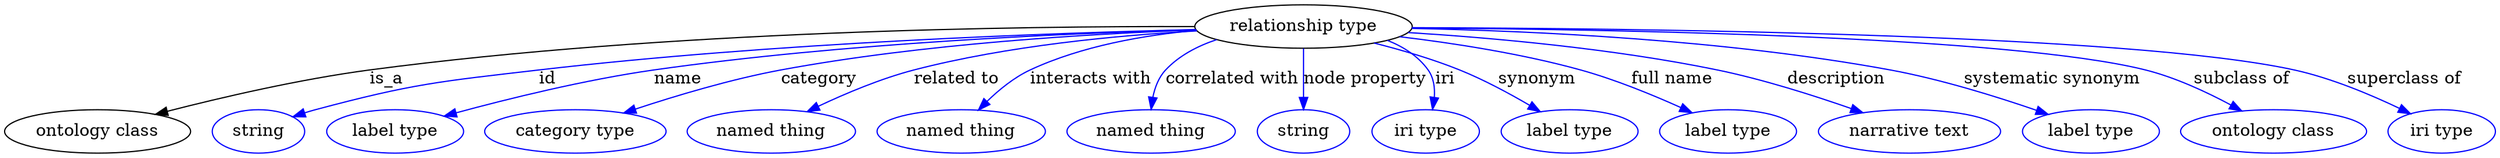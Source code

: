 digraph {
	graph [bb="0,0,1693.1,123"];
	node [label="\N"];
	"relationship type"	 [height=0.5,
		label="relationship type",
		pos="879.74,105",
		width=1.9318];
	"ontology class"	 [height=0.5,
		pos="61.745,18",
		width=1.7151];
	"relationship type" -> "ontology class"	 [label=is_a,
		lp="262.74,61.5",
		pos="e,102.73,31.619 810.64,102.83 670.59,98.129 357.61,86.057 251.74,69 203.77,61.27 150.43,46.378 112.51,34.673"];
	id	 [color=blue,
		height=0.5,
		label=string,
		pos="171.74,18",
		width=0.84854];
	"relationship type" -> id	 [color=blue,
		label=id,
		lp="376.24,61.5",
		pos="e,195.52,29.72 810.28,103.04 712.01,99.587 526.94,90.633 370.74,69 299.25,59.099 280.39,58.274 211.74,36 209.48,35.266 207.18,34.444 \
204.87,33.565",
		style=solid];
	name	 [color=blue,
		height=0.5,
		label="label type",
		pos="265.74,18",
		width=1.2638];
	"relationship type" -> name	 [color=blue,
		label=name,
		lp="471.24,61.5",
		pos="e,300.24,29.736 810.68,102.43 726.42,98.531 579.87,89.314 455.74,69 394.79,59.024 380.14,52.952 320.74,36 317.2,34.989 313.55,33.899 \
309.88,32.772",
		style=solid];
	category	 [color=blue,
		height=0.5,
		label="category type",
		pos="387.74,18",
		width=1.6249];
	"relationship type" -> category	 [color=blue,
		label=category,
		lp="565.24,61.5",
		pos="e,423.54,32.281 811.09,101.99 742.31,97.972 633.74,88.893 541.74,69 504.36,60.916 463.3,47.057 432.99,35.825",
		style=solid];
	"related to"	 [color=blue,
		height=0.5,
		label="named thing",
		pos="519.74,18",
		width=1.5346];
	"relationship type" -> "related to"	 [color=blue,
		label="related to",
		lp="655.74,61.5",
		pos="e,547.8,33.79 812.02,100.6 761.07,96.019 689.96,86.877 629.74,69 604.55,61.519 577.76,49.202 556.92,38.546",
		style=solid];
	"interacts with"	 [color=blue,
		height=0.5,
		label="named thing",
		pos="647.74,18",
		width=1.5346];
	"relationship type" -> "interacts with"	 [color=blue,
		label="interacts with",
		lp="743.74,61.5",
		pos="e,663.6,35.735 813.5,99.185 780.16,94.314 739.89,85.378 706.74,69 693.59,62.499 681,52.362 670.85,42.833",
		style=solid];
	"correlated with"	 [color=blue,
		height=0.5,
		label="named thing",
		pos="775.74,18",
		width=1.5346];
	"relationship type" -> "correlated with"	 [color=blue,
		label="correlated with",
		lp="834.74,61.5",
		pos="e,778.44,36.453 829.88,92.216 816.74,86.845 803.52,79.355 793.74,69 787.79,62.691 783.78,54.29 781.1,46.13",
		style=solid];
	"node property"	 [color=blue,
		height=0.5,
		label=string,
		pos="879.74,18",
		width=0.84854];
	"relationship type" -> "node property"	 [color=blue,
		label="node property",
		lp="917.74,61.5",
		pos="e,879.74,36.003 879.74,86.974 879.74,75.192 879.74,59.561 879.74,46.158",
		style=solid];
	iri	 [color=blue,
		height=0.5,
		label="iri type",
		pos="964.74,18",
		width=1.011];
	"relationship type" -> iri	 [color=blue,
		label=iri,
		lp="970.24,61.5",
		pos="e,965.93,36.134 926.83,91.693 938.19,86.364 949.21,79.027 956.74,69 961.61,62.524 964.04,54.263 965.14,46.285",
		style=solid];
	synonym	 [color=blue,
		height=0.5,
		label="label type",
		pos="1064.7,18",
		width=1.2638];
	"relationship type" -> synonym	 [color=blue,
		label=synonym,
		lp="1033.2,61.5",
		pos="e,1041.9,33.604 924.53,91.221 942.35,85.178 962.84,77.517 980.74,69 998.77,60.423 1017.9,49.029 1033.3,39.187",
		style=solid];
	"full name"	 [color=blue,
		height=0.5,
		label="label type",
		pos="1173.7,18",
		width=1.2638];
	"relationship type" -> "full name"	 [color=blue,
		label="full name",
		lp="1127.2,61.5",
		pos="e,1146.6,32.652 941.67,96.556 977.56,90.741 1023.3,81.741 1062.7,69 1088.6,60.652 1116.3,47.895 1137.6,37.229",
		style=solid];
	description	 [color=blue,
		height=0.5,
		label="narrative text",
		pos="1294.7,18",
		width=1.6068];
	"relationship type" -> description	 [color=blue,
		label=description,
		lp="1235.2,61.5",
		pos="e,1261.4,32.872 947.38,100.57 1004.2,95.818 1087.1,86.476 1157.7,69 1190.1,60.992 1225.3,47.773 1252,36.8",
		style=solid];
	"systematic synonym"	 [color=blue,
		height=0.5,
		label="label type",
		pos="1415.7,18",
		width=1.2638];
	"relationship type" -> "systematic synonym"	 [color=blue,
		label="systematic synonym",
		lp="1379.7,61.5",
		pos="e,1384.8,31.308 947.43,100.75 1042.4,94.447 1210.1,81.964 1269.7,69 1306.4,61.032 1346.5,46.572 1375.4,35.078",
		style=solid];
	"subclass of"	 [color=blue,
		height=0.5,
		label="ontology class",
		pos="1540.7,18",
		width=1.7151];
	"relationship type" -> "subclass of"	 [color=blue,
		label="subclass of",
		lp="1508.2,61.5",
		pos="e,1515.3,34.475 949.32,104 1078.2,101.58 1349.3,93.64 1439.7,69 1463.2,62.612 1487.6,50.483 1506.5,39.655",
		style=solid];
	"superclass of"	 [color=blue,
		height=0.5,
		label="iri type",
		pos="1656.7,18",
		width=1.011];
	"relationship type" -> "superclass of"	 [color=blue,
		label="superclass of",
		lp="1620.2,61.5",
		pos="e,1632.8,31.86 949.34,104.43 1095.9,102.7 1431.8,95.845 1542.7,69 1571.3,62.083 1601.6,48.181 1623.8,36.636",
		style=solid];
}
